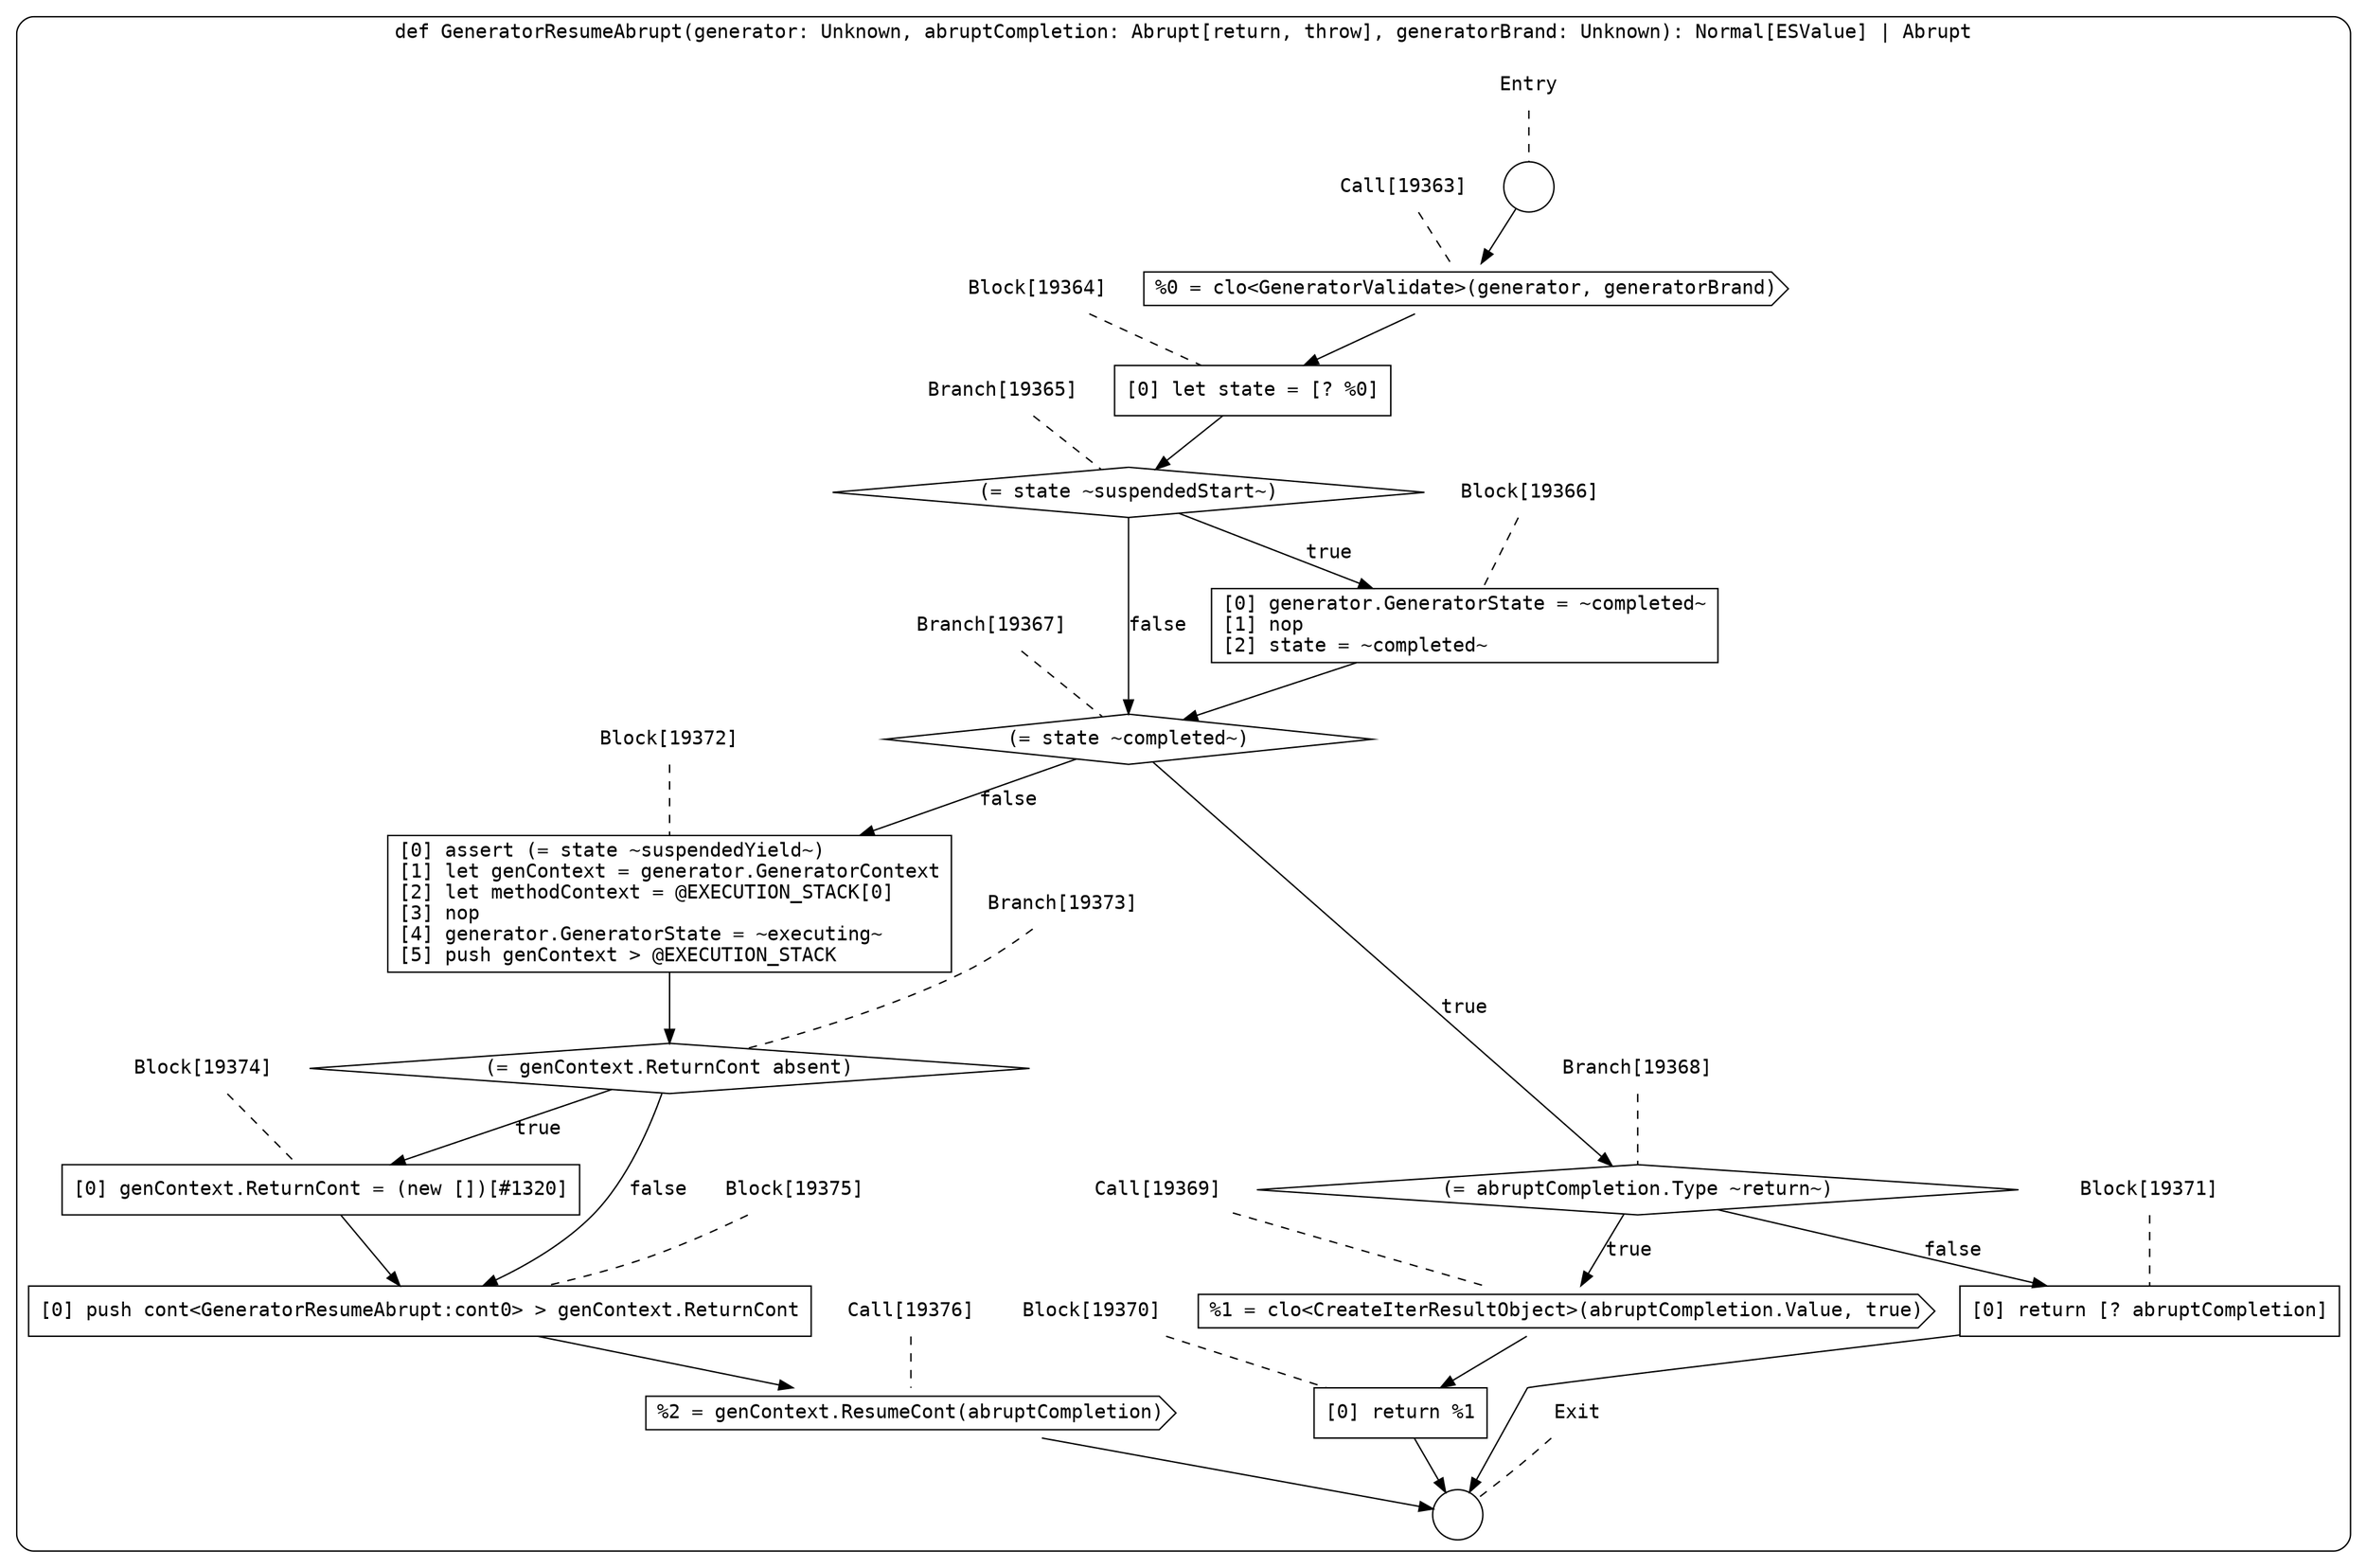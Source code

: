 digraph {
  graph [fontname = "Consolas"]
  node [fontname = "Consolas"]
  edge [fontname = "Consolas"]
  subgraph cluster2617 {
    label = "def GeneratorResumeAbrupt(generator: Unknown, abruptCompletion: Abrupt[return, throw], generatorBrand: Unknown): Normal[ESValue] | Abrupt"
    style = rounded
    cluster2617_entry_name [shape=none, label=<<font color="black">Entry</font>>]
    cluster2617_entry_name -> cluster2617_entry [arrowhead=none, color="black", style=dashed]
    cluster2617_entry [shape=circle label=" " color="black" fillcolor="white" style=filled]
    cluster2617_entry -> node19363 [color="black"]
    cluster2617_exit_name [shape=none, label=<<font color="black">Exit</font>>]
    cluster2617_exit_name -> cluster2617_exit [arrowhead=none, color="black", style=dashed]
    cluster2617_exit [shape=circle label=" " color="black" fillcolor="white" style=filled]
    node19363_name [shape=none, label=<<font color="black">Call[19363]</font>>]
    node19363_name -> node19363 [arrowhead=none, color="black", style=dashed]
    node19363 [shape=cds, label=<<font color="black">%0 = clo&lt;GeneratorValidate&gt;(generator, generatorBrand)</font>> color="black" fillcolor="white", style=filled]
    node19363 -> node19364 [color="black"]
    node19364_name [shape=none, label=<<font color="black">Block[19364]</font>>]
    node19364_name -> node19364 [arrowhead=none, color="black", style=dashed]
    node19364 [shape=box, label=<<font color="black">[0] let state = [? %0]<BR ALIGN="LEFT"/></font>> color="black" fillcolor="white", style=filled]
    node19364 -> node19365 [color="black"]
    node19365_name [shape=none, label=<<font color="black">Branch[19365]</font>>]
    node19365_name -> node19365 [arrowhead=none, color="black", style=dashed]
    node19365 [shape=diamond, label=<<font color="black">(= state ~suspendedStart~)</font>> color="black" fillcolor="white", style=filled]
    node19365 -> node19366 [label=<<font color="black">true</font>> color="black"]
    node19365 -> node19367 [label=<<font color="black">false</font>> color="black"]
    node19366_name [shape=none, label=<<font color="black">Block[19366]</font>>]
    node19366_name -> node19366 [arrowhead=none, color="black", style=dashed]
    node19366 [shape=box, label=<<font color="black">[0] generator.GeneratorState = ~completed~<BR ALIGN="LEFT"/>[1] nop<BR ALIGN="LEFT"/>[2] state = ~completed~<BR ALIGN="LEFT"/></font>> color="black" fillcolor="white", style=filled]
    node19366 -> node19367 [color="black"]
    node19367_name [shape=none, label=<<font color="black">Branch[19367]</font>>]
    node19367_name -> node19367 [arrowhead=none, color="black", style=dashed]
    node19367 [shape=diamond, label=<<font color="black">(= state ~completed~)</font>> color="black" fillcolor="white", style=filled]
    node19367 -> node19368 [label=<<font color="black">true</font>> color="black"]
    node19367 -> node19372 [label=<<font color="black">false</font>> color="black"]
    node19368_name [shape=none, label=<<font color="black">Branch[19368]</font>>]
    node19368_name -> node19368 [arrowhead=none, color="black", style=dashed]
    node19368 [shape=diamond, label=<<font color="black">(= abruptCompletion.Type ~return~)</font>> color="black" fillcolor="white", style=filled]
    node19368 -> node19369 [label=<<font color="black">true</font>> color="black"]
    node19368 -> node19371 [label=<<font color="black">false</font>> color="black"]
    node19372_name [shape=none, label=<<font color="black">Block[19372]</font>>]
    node19372_name -> node19372 [arrowhead=none, color="black", style=dashed]
    node19372 [shape=box, label=<<font color="black">[0] assert (= state ~suspendedYield~)<BR ALIGN="LEFT"/>[1] let genContext = generator.GeneratorContext<BR ALIGN="LEFT"/>[2] let methodContext = @EXECUTION_STACK[0]<BR ALIGN="LEFT"/>[3] nop<BR ALIGN="LEFT"/>[4] generator.GeneratorState = ~executing~<BR ALIGN="LEFT"/>[5] push genContext &gt; @EXECUTION_STACK<BR ALIGN="LEFT"/></font>> color="black" fillcolor="white", style=filled]
    node19372 -> node19373 [color="black"]
    node19369_name [shape=none, label=<<font color="black">Call[19369]</font>>]
    node19369_name -> node19369 [arrowhead=none, color="black", style=dashed]
    node19369 [shape=cds, label=<<font color="black">%1 = clo&lt;CreateIterResultObject&gt;(abruptCompletion.Value, true)</font>> color="black" fillcolor="white", style=filled]
    node19369 -> node19370 [color="black"]
    node19371_name [shape=none, label=<<font color="black">Block[19371]</font>>]
    node19371_name -> node19371 [arrowhead=none, color="black", style=dashed]
    node19371 [shape=box, label=<<font color="black">[0] return [? abruptCompletion]<BR ALIGN="LEFT"/></font>> color="black" fillcolor="white", style=filled]
    node19371 -> cluster2617_exit [color="black"]
    node19373_name [shape=none, label=<<font color="black">Branch[19373]</font>>]
    node19373_name -> node19373 [arrowhead=none, color="black", style=dashed]
    node19373 [shape=diamond, label=<<font color="black">(= genContext.ReturnCont absent)</font>> color="black" fillcolor="white", style=filled]
    node19373 -> node19374 [label=<<font color="black">true</font>> color="black"]
    node19373 -> node19375 [label=<<font color="black">false</font>> color="black"]
    node19370_name [shape=none, label=<<font color="black">Block[19370]</font>>]
    node19370_name -> node19370 [arrowhead=none, color="black", style=dashed]
    node19370 [shape=box, label=<<font color="black">[0] return %1<BR ALIGN="LEFT"/></font>> color="black" fillcolor="white", style=filled]
    node19370 -> cluster2617_exit [color="black"]
    node19374_name [shape=none, label=<<font color="black">Block[19374]</font>>]
    node19374_name -> node19374 [arrowhead=none, color="black", style=dashed]
    node19374 [shape=box, label=<<font color="black">[0] genContext.ReturnCont = (new [])[#1320]<BR ALIGN="LEFT"/></font>> color="black" fillcolor="white", style=filled]
    node19374 -> node19375 [color="black"]
    node19375_name [shape=none, label=<<font color="black">Block[19375]</font>>]
    node19375_name -> node19375 [arrowhead=none, color="black", style=dashed]
    node19375 [shape=box, label=<<font color="black">[0] push cont&lt;GeneratorResumeAbrupt:cont0&gt; &gt; genContext.ReturnCont<BR ALIGN="LEFT"/></font>> color="black" fillcolor="white", style=filled]
    node19375 -> node19376 [color="black"]
    node19376_name [shape=none, label=<<font color="black">Call[19376]</font>>]
    node19376_name -> node19376 [arrowhead=none, color="black", style=dashed]
    node19376 [shape=cds, label=<<font color="black">%2 = genContext.ResumeCont(abruptCompletion)</font>> color="black" fillcolor="white", style=filled]
    node19376 -> cluster2617_exit [color="black"]
  }
}
